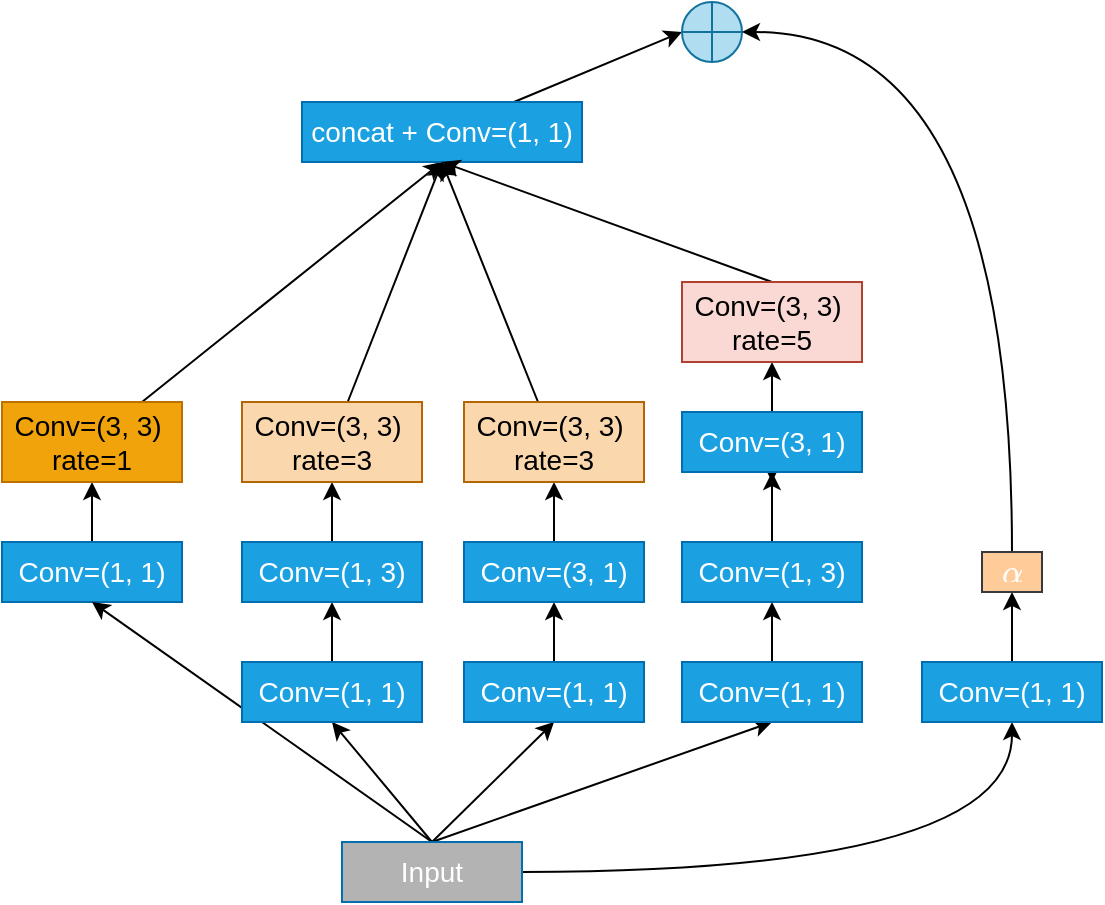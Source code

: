 <mxfile version="20.0.3" type="github">
  <diagram id="mEkcL-7bjmmDAodMm5J-" name="第 1 页">
    <mxGraphModel dx="-96" dy="397" grid="1" gridSize="10" guides="1" tooltips="1" connect="1" arrows="1" fold="1" page="1" pageScale="1" pageWidth="827" pageHeight="1169" math="1" shadow="0">
      <root>
        <mxCell id="0" />
        <mxCell id="1" parent="0" />
        <mxCell id="lLAtyI9mlp-IcVKbNAu_-5" style="edgeStyle=none;rounded=0;orthogonalLoop=1;jettySize=auto;html=1;entryX=0.5;entryY=1;entryDx=0;entryDy=0;" edge="1" parent="1" source="lLAtyI9mlp-IcVKbNAu_-1" target="lLAtyI9mlp-IcVKbNAu_-3">
          <mxGeometry relative="1" as="geometry" />
        </mxCell>
        <mxCell id="lLAtyI9mlp-IcVKbNAu_-1" value="Conv=(1, 1)" style="rounded=0;whiteSpace=wrap;html=1;fillColor=#1ba1e2;fontColor=#ffffff;strokeColor=#006EAF;fontSize=14;" vertex="1" parent="1">
          <mxGeometry x="920" y="360" width="90" height="30" as="geometry" />
        </mxCell>
        <mxCell id="lLAtyI9mlp-IcVKbNAu_-4" style="rounded=0;orthogonalLoop=1;jettySize=auto;html=1;entryX=0.5;entryY=1;entryDx=0;entryDy=0;exitX=0.5;exitY=0;exitDx=0;exitDy=0;" edge="1" parent="1" source="lLAtyI9mlp-IcVKbNAu_-2" target="lLAtyI9mlp-IcVKbNAu_-1">
          <mxGeometry relative="1" as="geometry" />
        </mxCell>
        <mxCell id="lLAtyI9mlp-IcVKbNAu_-13" style="edgeStyle=none;rounded=0;orthogonalLoop=1;jettySize=auto;html=1;entryX=0.5;entryY=1;entryDx=0;entryDy=0;exitX=0.5;exitY=0;exitDx=0;exitDy=0;" edge="1" parent="1" source="lLAtyI9mlp-IcVKbNAu_-2" target="lLAtyI9mlp-IcVKbNAu_-9">
          <mxGeometry relative="1" as="geometry" />
        </mxCell>
        <mxCell id="lLAtyI9mlp-IcVKbNAu_-21" style="edgeStyle=none;rounded=0;orthogonalLoop=1;jettySize=auto;html=1;entryX=0.5;entryY=1;entryDx=0;entryDy=0;exitX=0.5;exitY=0;exitDx=0;exitDy=0;" edge="1" parent="1" source="lLAtyI9mlp-IcVKbNAu_-2" target="lLAtyI9mlp-IcVKbNAu_-17">
          <mxGeometry relative="1" as="geometry" />
        </mxCell>
        <mxCell id="lLAtyI9mlp-IcVKbNAu_-31" style="edgeStyle=none;rounded=0;orthogonalLoop=1;jettySize=auto;html=1;entryX=0.5;entryY=1;entryDx=0;entryDy=0;exitX=0.5;exitY=0;exitDx=0;exitDy=0;" edge="1" parent="1" source="lLAtyI9mlp-IcVKbNAu_-2" target="lLAtyI9mlp-IcVKbNAu_-30">
          <mxGeometry relative="1" as="geometry" />
        </mxCell>
        <mxCell id="lLAtyI9mlp-IcVKbNAu_-38" style="edgeStyle=orthogonalEdgeStyle;curved=1;rounded=0;orthogonalLoop=1;jettySize=auto;html=1;entryX=0.5;entryY=1;entryDx=0;entryDy=0;" edge="1" parent="1" source="lLAtyI9mlp-IcVKbNAu_-2" target="lLAtyI9mlp-IcVKbNAu_-32">
          <mxGeometry relative="1" as="geometry" />
        </mxCell>
        <mxCell id="lLAtyI9mlp-IcVKbNAu_-2" value="Input" style="rounded=0;whiteSpace=wrap;html=1;fillColor=#B3B3B3;fontColor=#ffffff;strokeColor=#006EAF;fontSize=14;" vertex="1" parent="1">
          <mxGeometry x="1090" y="510" width="90" height="30" as="geometry" />
        </mxCell>
        <mxCell id="lLAtyI9mlp-IcVKbNAu_-7" style="edgeStyle=none;rounded=0;orthogonalLoop=1;jettySize=auto;html=1;entryX=0.5;entryY=1;entryDx=0;entryDy=0;" edge="1" parent="1" source="lLAtyI9mlp-IcVKbNAu_-3" target="lLAtyI9mlp-IcVKbNAu_-6">
          <mxGeometry relative="1" as="geometry" />
        </mxCell>
        <mxCell id="lLAtyI9mlp-IcVKbNAu_-3" value="Conv=(3, 3)&amp;nbsp;&lt;br&gt;rate=1" style="rounded=0;whiteSpace=wrap;html=1;fillColor=#f0a30a;fontColor=#000000;strokeColor=#BD7000;fontSize=14;" vertex="1" parent="1">
          <mxGeometry x="920" y="290" width="90" height="40" as="geometry" />
        </mxCell>
        <mxCell id="lLAtyI9mlp-IcVKbNAu_-46" style="edgeStyle=none;rounded=0;orthogonalLoop=1;jettySize=auto;html=1;entryX=0;entryY=0.5;entryDx=0;entryDy=0;" edge="1" parent="1" source="lLAtyI9mlp-IcVKbNAu_-6" target="lLAtyI9mlp-IcVKbNAu_-39">
          <mxGeometry relative="1" as="geometry" />
        </mxCell>
        <mxCell id="lLAtyI9mlp-IcVKbNAu_-6" value="concat + Conv=(1, 1)" style="rounded=0;whiteSpace=wrap;html=1;fillColor=#1ba1e2;fontColor=#ffffff;strokeColor=#006EAF;fontSize=14;" vertex="1" parent="1">
          <mxGeometry x="1070" y="140" width="140" height="30" as="geometry" />
        </mxCell>
        <mxCell id="lLAtyI9mlp-IcVKbNAu_-14" style="edgeStyle=none;rounded=0;orthogonalLoop=1;jettySize=auto;html=1;entryX=0.5;entryY=1;entryDx=0;entryDy=0;" edge="1" parent="1" source="lLAtyI9mlp-IcVKbNAu_-9" target="lLAtyI9mlp-IcVKbNAu_-10">
          <mxGeometry relative="1" as="geometry" />
        </mxCell>
        <mxCell id="lLAtyI9mlp-IcVKbNAu_-9" value="Conv=(1, 1)" style="rounded=0;whiteSpace=wrap;html=1;fillColor=#1ba1e2;fontColor=#ffffff;strokeColor=#006EAF;fontSize=14;" vertex="1" parent="1">
          <mxGeometry x="1040" y="420" width="90" height="30" as="geometry" />
        </mxCell>
        <mxCell id="lLAtyI9mlp-IcVKbNAu_-15" style="edgeStyle=none;rounded=0;orthogonalLoop=1;jettySize=auto;html=1;entryX=0.5;entryY=1;entryDx=0;entryDy=0;" edge="1" parent="1" source="lLAtyI9mlp-IcVKbNAu_-10" target="lLAtyI9mlp-IcVKbNAu_-11">
          <mxGeometry relative="1" as="geometry" />
        </mxCell>
        <mxCell id="lLAtyI9mlp-IcVKbNAu_-10" value="Conv=(1, 3)" style="rounded=0;whiteSpace=wrap;html=1;fillColor=#1ba1e2;fontColor=#ffffff;strokeColor=#006EAF;fontSize=14;" vertex="1" parent="1">
          <mxGeometry x="1040" y="360" width="90" height="30" as="geometry" />
        </mxCell>
        <mxCell id="lLAtyI9mlp-IcVKbNAu_-22" style="edgeStyle=none;rounded=0;orthogonalLoop=1;jettySize=auto;html=1;entryX=0.5;entryY=1;entryDx=0;entryDy=0;" edge="1" parent="1" source="lLAtyI9mlp-IcVKbNAu_-11" target="lLAtyI9mlp-IcVKbNAu_-6">
          <mxGeometry relative="1" as="geometry" />
        </mxCell>
        <mxCell id="lLAtyI9mlp-IcVKbNAu_-11" value="Conv=(3, 3)&amp;nbsp;&lt;br&gt;rate=3" style="rounded=0;whiteSpace=wrap;html=1;fillColor=#fad7ac;strokeColor=#b46504;fontSize=14;" vertex="1" parent="1">
          <mxGeometry x="1040" y="290" width="90" height="40" as="geometry" />
        </mxCell>
        <mxCell id="lLAtyI9mlp-IcVKbNAu_-16" style="edgeStyle=none;rounded=0;orthogonalLoop=1;jettySize=auto;html=1;entryX=0.5;entryY=1;entryDx=0;entryDy=0;" edge="1" source="lLAtyI9mlp-IcVKbNAu_-17" target="lLAtyI9mlp-IcVKbNAu_-19" parent="1">
          <mxGeometry relative="1" as="geometry" />
        </mxCell>
        <mxCell id="lLAtyI9mlp-IcVKbNAu_-17" value="Conv=(1, 1)" style="rounded=0;whiteSpace=wrap;html=1;fillColor=#1ba1e2;fontColor=#ffffff;strokeColor=#006EAF;fontSize=14;" vertex="1" parent="1">
          <mxGeometry x="1151" y="420" width="90" height="30" as="geometry" />
        </mxCell>
        <mxCell id="lLAtyI9mlp-IcVKbNAu_-18" style="edgeStyle=none;rounded=0;orthogonalLoop=1;jettySize=auto;html=1;entryX=0.5;entryY=1;entryDx=0;entryDy=0;" edge="1" source="lLAtyI9mlp-IcVKbNAu_-19" parent="1">
          <mxGeometry relative="1" as="geometry">
            <mxPoint x="1196" y="330" as="targetPoint" />
          </mxGeometry>
        </mxCell>
        <mxCell id="lLAtyI9mlp-IcVKbNAu_-19" value="Conv=(3, 1)" style="rounded=0;whiteSpace=wrap;html=1;fillColor=#1ba1e2;fontColor=#ffffff;strokeColor=#006EAF;fontSize=14;" vertex="1" parent="1">
          <mxGeometry x="1151" y="360" width="90" height="30" as="geometry" />
        </mxCell>
        <mxCell id="lLAtyI9mlp-IcVKbNAu_-23" style="edgeStyle=none;rounded=0;orthogonalLoop=1;jettySize=auto;html=1;entryX=0.5;entryY=1;entryDx=0;entryDy=0;" edge="1" parent="1" source="lLAtyI9mlp-IcVKbNAu_-20" target="lLAtyI9mlp-IcVKbNAu_-6">
          <mxGeometry relative="1" as="geometry" />
        </mxCell>
        <mxCell id="lLAtyI9mlp-IcVKbNAu_-20" value="Conv=(3, 3)&amp;nbsp;&lt;br&gt;rate=3" style="rounded=0;whiteSpace=wrap;html=1;fillColor=#fad7ac;strokeColor=#b46504;fontSize=14;" vertex="1" parent="1">
          <mxGeometry x="1151" y="290" width="90" height="40" as="geometry" />
        </mxCell>
        <mxCell id="lLAtyI9mlp-IcVKbNAu_-24" style="edgeStyle=none;rounded=0;orthogonalLoop=1;jettySize=auto;html=1;entryX=0.5;entryY=1;entryDx=0;entryDy=0;" edge="1" source="lLAtyI9mlp-IcVKbNAu_-25" target="lLAtyI9mlp-IcVKbNAu_-27" parent="1">
          <mxGeometry relative="1" as="geometry" />
        </mxCell>
        <mxCell id="lLAtyI9mlp-IcVKbNAu_-25" value="Conv=(1, 3)" style="rounded=0;whiteSpace=wrap;html=1;fillColor=#1ba1e2;fontColor=#ffffff;strokeColor=#006EAF;fontSize=14;" vertex="1" parent="1">
          <mxGeometry x="1260" y="360" width="90" height="30" as="geometry" />
        </mxCell>
        <mxCell id="lLAtyI9mlp-IcVKbNAu_-26" style="edgeStyle=none;rounded=0;orthogonalLoop=1;jettySize=auto;html=1;entryX=0.5;entryY=1;entryDx=0;entryDy=0;" edge="1" source="lLAtyI9mlp-IcVKbNAu_-27" parent="1">
          <mxGeometry relative="1" as="geometry">
            <mxPoint x="1305" y="330" as="targetPoint" />
          </mxGeometry>
        </mxCell>
        <mxCell id="lLAtyI9mlp-IcVKbNAu_-34" style="edgeStyle=none;rounded=0;orthogonalLoop=1;jettySize=auto;html=1;entryX=0.5;entryY=1;entryDx=0;entryDy=0;" edge="1" parent="1" source="lLAtyI9mlp-IcVKbNAu_-27" target="lLAtyI9mlp-IcVKbNAu_-28">
          <mxGeometry relative="1" as="geometry" />
        </mxCell>
        <mxCell id="lLAtyI9mlp-IcVKbNAu_-27" value="Conv=(3, 1)" style="rounded=0;whiteSpace=wrap;html=1;fillColor=#1ba1e2;fontColor=#ffffff;strokeColor=#006EAF;fontSize=14;" vertex="1" parent="1">
          <mxGeometry x="1260" y="295" width="90" height="30" as="geometry" />
        </mxCell>
        <mxCell id="lLAtyI9mlp-IcVKbNAu_-35" style="edgeStyle=none;rounded=0;orthogonalLoop=1;jettySize=auto;html=1;entryX=0.5;entryY=1;entryDx=0;entryDy=0;exitX=0.5;exitY=0;exitDx=0;exitDy=0;" edge="1" parent="1" source="lLAtyI9mlp-IcVKbNAu_-28" target="lLAtyI9mlp-IcVKbNAu_-6">
          <mxGeometry relative="1" as="geometry" />
        </mxCell>
        <mxCell id="lLAtyI9mlp-IcVKbNAu_-28" value="Conv=(3, 3)&amp;nbsp;&lt;br&gt;rate=5" style="rounded=0;whiteSpace=wrap;html=1;fillColor=#fad9d5;strokeColor=#ae4132;fontSize=14;" vertex="1" parent="1">
          <mxGeometry x="1260" y="230" width="90" height="40" as="geometry" />
        </mxCell>
        <mxCell id="lLAtyI9mlp-IcVKbNAu_-33" style="edgeStyle=none;rounded=0;orthogonalLoop=1;jettySize=auto;html=1;entryX=0.5;entryY=1;entryDx=0;entryDy=0;" edge="1" parent="1" source="lLAtyI9mlp-IcVKbNAu_-30" target="lLAtyI9mlp-IcVKbNAu_-25">
          <mxGeometry relative="1" as="geometry" />
        </mxCell>
        <mxCell id="lLAtyI9mlp-IcVKbNAu_-30" value="Conv=(1, 1)" style="rounded=0;whiteSpace=wrap;html=1;fillColor=#1ba1e2;fontColor=#ffffff;strokeColor=#006EAF;fontSize=14;" vertex="1" parent="1">
          <mxGeometry x="1260" y="420" width="90" height="30" as="geometry" />
        </mxCell>
        <mxCell id="lLAtyI9mlp-IcVKbNAu_-43" style="edgeStyle=none;rounded=0;orthogonalLoop=1;jettySize=auto;html=1;entryX=0.5;entryY=1;entryDx=0;entryDy=0;" edge="1" parent="1" source="lLAtyI9mlp-IcVKbNAu_-32" target="lLAtyI9mlp-IcVKbNAu_-42">
          <mxGeometry relative="1" as="geometry" />
        </mxCell>
        <mxCell id="lLAtyI9mlp-IcVKbNAu_-32" value="Conv=(1, 1)" style="rounded=0;whiteSpace=wrap;html=1;fillColor=#1ba1e2;fontColor=#ffffff;strokeColor=#006EAF;fontSize=14;" vertex="1" parent="1">
          <mxGeometry x="1380" y="420" width="90" height="30" as="geometry" />
        </mxCell>
        <mxCell id="lLAtyI9mlp-IcVKbNAu_-39" value="" style="shape=orEllipse;perimeter=ellipsePerimeter;whiteSpace=wrap;html=1;backgroundOutline=1;fillColor=#b1ddf0;strokeColor=#10739e;" vertex="1" parent="1">
          <mxGeometry x="1260" y="90" width="30" height="30" as="geometry" />
        </mxCell>
        <mxCell id="lLAtyI9mlp-IcVKbNAu_-48" style="edgeStyle=orthogonalEdgeStyle;curved=1;rounded=0;orthogonalLoop=1;jettySize=auto;html=1;entryX=1;entryY=0.5;entryDx=0;entryDy=0;exitX=0.5;exitY=0;exitDx=0;exitDy=0;" edge="1" parent="1" source="lLAtyI9mlp-IcVKbNAu_-42" target="lLAtyI9mlp-IcVKbNAu_-39">
          <mxGeometry relative="1" as="geometry" />
        </mxCell>
        <mxCell id="lLAtyI9mlp-IcVKbNAu_-42" value="&lt;font color=&quot;#ffffff&quot;&gt;&lt;svg style=&quot;vertical-align: -0.025ex;&quot; xmlns:xlink=&quot;http://www.w3.org/1999/xlink&quot; viewBox=&quot;0 -442 640 453&quot; role=&quot;img&quot; height=&quot;1.025ex&quot; width=&quot;1.448ex&quot; xmlns=&quot;http://www.w3.org/2000/svg&quot;&gt;&lt;defs&gt;&lt;path d=&quot;M34 156Q34 270 120 356T309 442Q379 442 421 402T478 304Q484 275 485 237V208Q534 282 560 374Q564 388 566 390T582 393Q603 393 603 385Q603 376 594 346T558 261T497 161L486 147L487 123Q489 67 495 47T514 26Q528 28 540 37T557 60Q559 67 562 68T577 70Q597 70 597 62Q597 56 591 43Q579 19 556 5T512 -10H505Q438 -10 414 62L411 69L400 61Q390 53 370 41T325 18T267 -2T203 -11Q124 -11 79 39T34 156ZM208 26Q257 26 306 47T379 90L403 112Q401 255 396 290Q382 405 304 405Q235 405 183 332Q156 292 139 224T121 120Q121 71 146 49T208 26Z&quot; id=&quot;MJX-2-TEX-I-1D6FC&quot;&gt;&lt;/path&gt;&lt;/defs&gt;&lt;g transform=&quot;scale(1,-1)&quot; stroke-width=&quot;0&quot; fill=&quot;currentColor&quot; stroke=&quot;currentColor&quot;&gt;&lt;g data-mml-node=&quot;math&quot;&gt;&lt;g data-mml-node=&quot;mi&quot;&gt;&lt;use xlink:href=&quot;#MJX-2-TEX-I-1D6FC&quot; data-c=&quot;1D6FC&quot;&gt;&lt;/use&gt;&lt;/g&gt;&lt;/g&gt;&lt;/g&gt;&lt;/svg&gt;&lt;/font&gt;" style="rounded=1;whiteSpace=wrap;html=1;fillColor=#ffcc99;strokeColor=#36393d;fontSize=14;arcSize=0;" vertex="1" parent="1">
          <mxGeometry x="1410" y="365" width="30" height="20" as="geometry" />
        </mxCell>
      </root>
    </mxGraphModel>
  </diagram>
</mxfile>
